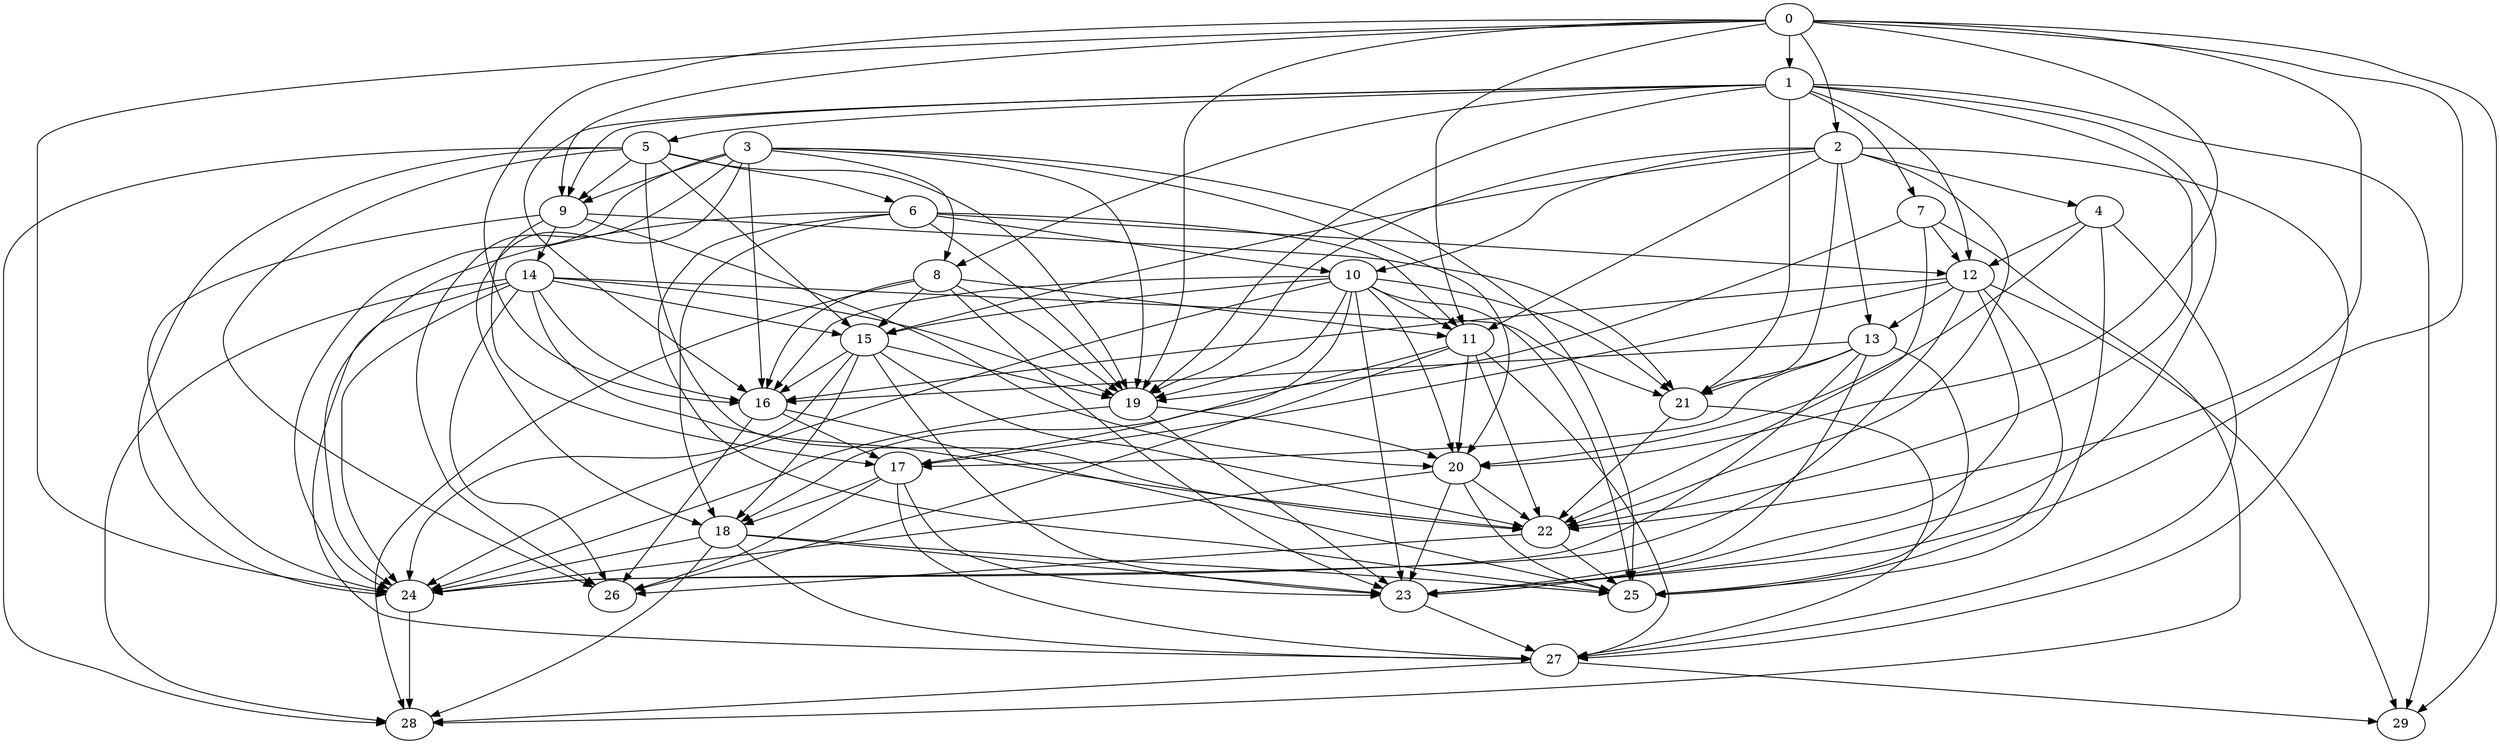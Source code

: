 digraph "Random_Nodes_30_Density_4.80_CCR_0.10_WeightType_Random" {
	graph [CCR=0.1,
		Density=4.8,
		"No of edges"=144,
		"No of nodes"=30,
		"Node concurrency"=-1,
		"Total sequential time"=8491
	];
	0	[Weight=296];
	1	[Weight=296];
	0 -> 1	[Weight=6];
	2	[Weight=444];
	0 -> 2	[Weight=3];
	9	[Weight=494];
	0 -> 9	[Weight=5];
	11	[Weight=197];
	0 -> 11	[Weight=8];
	16	[Weight=99];
	0 -> 16	[Weight=10];
	19	[Weight=148];
	0 -> 19	[Weight=4];
	20	[Weight=395];
	0 -> 20	[Weight=2];
	22	[Weight=99];
	0 -> 22	[Weight=9];
	23	[Weight=494];
	0 -> 23	[Weight=6];
	24	[Weight=247];
	0 -> 24	[Weight=5];
	29	[Weight=148];
	0 -> 29	[Weight=4];
	5	[Weight=444];
	1 -> 5	[Weight=9];
	7	[Weight=148];
	1 -> 7	[Weight=6];
	8	[Weight=197];
	1 -> 8	[Weight=8];
	1 -> 9	[Weight=3];
	12	[Weight=296];
	1 -> 12	[Weight=5];
	1 -> 16	[Weight=2];
	1 -> 19	[Weight=8];
	21	[Weight=197];
	1 -> 21	[Weight=10];
	1 -> 22	[Weight=4];
	1 -> 23	[Weight=8];
	1 -> 29	[Weight=4];
	4	[Weight=247];
	2 -> 4	[Weight=8];
	10	[Weight=247];
	2 -> 10	[Weight=2];
	2 -> 11	[Weight=5];
	13	[Weight=99];
	2 -> 13	[Weight=10];
	15	[Weight=494];
	2 -> 15	[Weight=5];
	2 -> 19	[Weight=5];
	2 -> 21	[Weight=3];
	2 -> 22	[Weight=6];
	27	[Weight=395];
	2 -> 27	[Weight=3];
	3	[Weight=99];
	3 -> 8	[Weight=7];
	3 -> 9	[Weight=5];
	3 -> 16	[Weight=7];
	18	[Weight=148];
	3 -> 18	[Weight=5];
	3 -> 19	[Weight=7];
	3 -> 20	[Weight=9];
	3 -> 24	[Weight=6];
	25	[Weight=197];
	3 -> 25	[Weight=7];
	26	[Weight=444];
	3 -> 26	[Weight=9];
	4 -> 12	[Weight=10];
	4 -> 20	[Weight=8];
	4 -> 25	[Weight=2];
	4 -> 27	[Weight=4];
	6	[Weight=494];
	5 -> 6	[Weight=4];
	5 -> 9	[Weight=5];
	5 -> 15	[Weight=8];
	5 -> 19	[Weight=9];
	5 -> 22	[Weight=2];
	5 -> 24	[Weight=6];
	5 -> 26	[Weight=7];
	28	[Weight=247];
	5 -> 28	[Weight=10];
	6 -> 10	[Weight=10];
	6 -> 11	[Weight=6];
	6 -> 12	[Weight=8];
	6 -> 18	[Weight=8];
	6 -> 19	[Weight=10];
	6 -> 24	[Weight=4];
	6 -> 25	[Weight=6];
	7 -> 12	[Weight=4];
	7 -> 19	[Weight=3];
	7 -> 22	[Weight=9];
	7 -> 28	[Weight=7];
	8 -> 11	[Weight=5];
	8 -> 15	[Weight=2];
	8 -> 16	[Weight=9];
	8 -> 19	[Weight=4];
	8 -> 23	[Weight=4];
	8 -> 28	[Weight=5];
	14	[Weight=247];
	9 -> 14	[Weight=10];
	17	[Weight=494];
	9 -> 17	[Weight=3];
	9 -> 20	[Weight=7];
	9 -> 21	[Weight=9];
	9 -> 24	[Weight=5];
	10 -> 11	[Weight=10];
	10 -> 15	[Weight=6];
	10 -> 16	[Weight=4];
	10 -> 17	[Weight=4];
	10 -> 19	[Weight=8];
	10 -> 20	[Weight=6];
	10 -> 21	[Weight=2];
	10 -> 23	[Weight=2];
	10 -> 24	[Weight=2];
	10 -> 25	[Weight=8];
	11 -> 18	[Weight=4];
	11 -> 20	[Weight=5];
	11 -> 22	[Weight=9];
	11 -> 26	[Weight=5];
	11 -> 27	[Weight=5];
	12 -> 13	[Weight=9];
	12 -> 16	[Weight=3];
	12 -> 17	[Weight=9];
	12 -> 23	[Weight=7];
	12 -> 24	[Weight=10];
	12 -> 25	[Weight=10];
	12 -> 29	[Weight=5];
	13 -> 16	[Weight=2];
	13 -> 17	[Weight=5];
	13 -> 21	[Weight=3];
	13 -> 23	[Weight=8];
	13 -> 24	[Weight=10];
	13 -> 25	[Weight=9];
	14 -> 15	[Weight=5];
	14 -> 16	[Weight=6];
	14 -> 19	[Weight=9];
	14 -> 21	[Weight=4];
	14 -> 22	[Weight=8];
	14 -> 24	[Weight=4];
	14 -> 26	[Weight=5];
	14 -> 27	[Weight=6];
	14 -> 28	[Weight=9];
	15 -> 16	[Weight=10];
	15 -> 18	[Weight=8];
	15 -> 19	[Weight=5];
	15 -> 22	[Weight=8];
	15 -> 23	[Weight=5];
	15 -> 24	[Weight=2];
	16 -> 17	[Weight=3];
	16 -> 25	[Weight=6];
	16 -> 26	[Weight=3];
	17 -> 18	[Weight=8];
	17 -> 23	[Weight=7];
	17 -> 26	[Weight=4];
	17 -> 27	[Weight=3];
	18 -> 23	[Weight=2];
	18 -> 24	[Weight=5];
	18 -> 25	[Weight=8];
	18 -> 27	[Weight=2];
	18 -> 28	[Weight=8];
	19 -> 20	[Weight=6];
	19 -> 23	[Weight=3];
	19 -> 24	[Weight=3];
	20 -> 22	[Weight=6];
	20 -> 23	[Weight=5];
	20 -> 24	[Weight=5];
	20 -> 25	[Weight=5];
	21 -> 22	[Weight=3];
	21 -> 27	[Weight=3];
	22 -> 25	[Weight=10];
	22 -> 26	[Weight=7];
	23 -> 27	[Weight=8];
	24 -> 28	[Weight=2];
	27 -> 28	[Weight=6];
	27 -> 29	[Weight=3];
}
